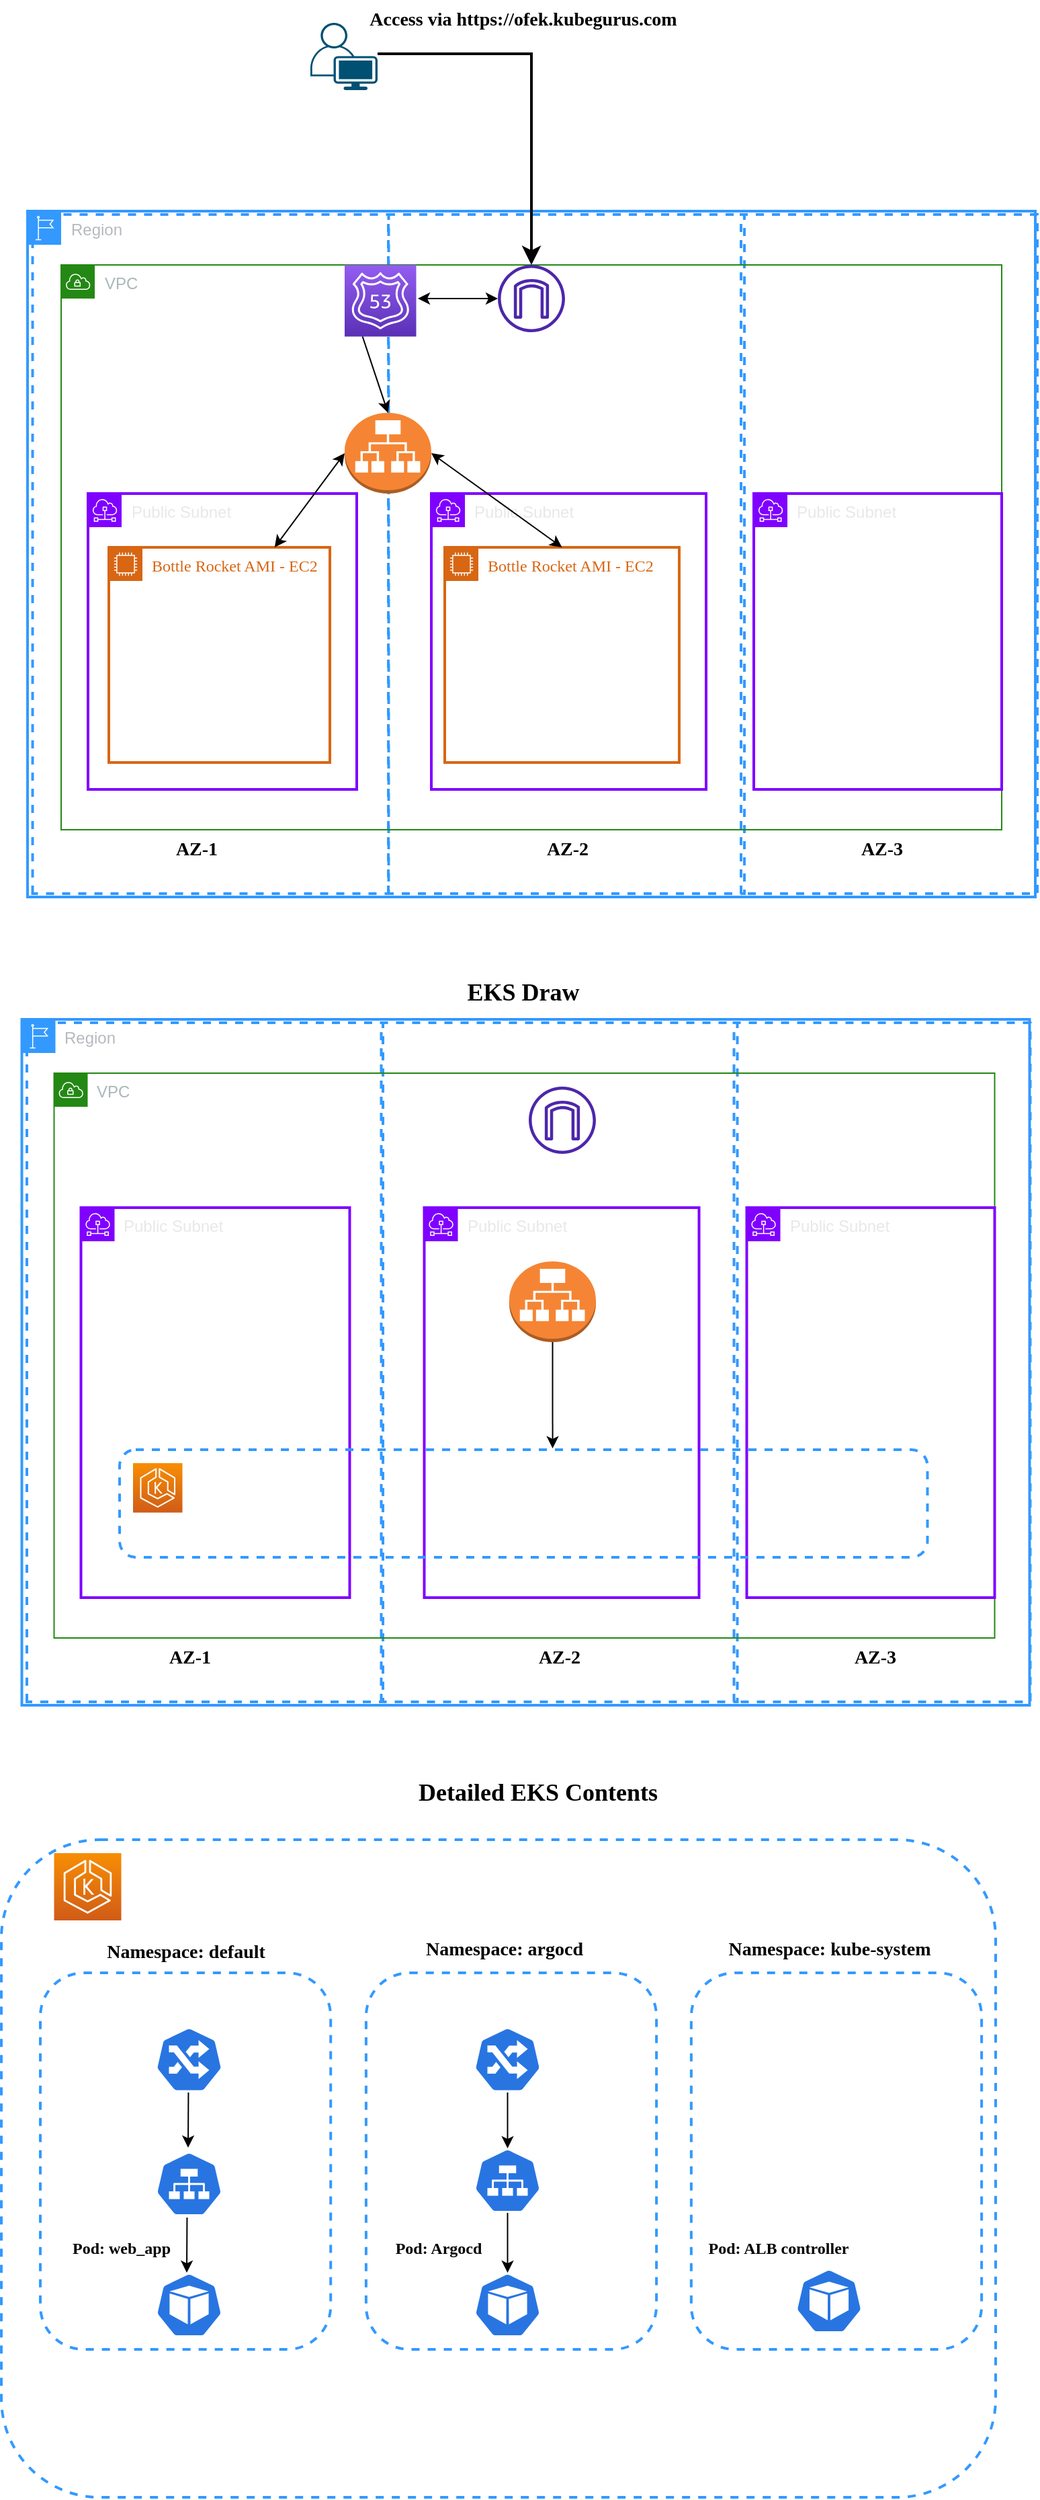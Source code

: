 <mxfile>
    <diagram id="JaGy7mWuvoJbOr9fBR5Q" name="Page-1">
        <mxGraphModel dx="1196" dy="1721" grid="1" gridSize="10" guides="1" tooltips="1" connect="1" arrows="1" fold="1" page="1" pageScale="1" pageWidth="850" pageHeight="1100" math="0" shadow="0">
            <root>
                <mxCell id="0"/>
                <mxCell id="1" parent="0"/>
                <mxCell id="19" value="Region" style="sketch=0;outlineConnect=0;gradientColor=none;html=1;whiteSpace=wrap;fontSize=12;fontStyle=0;shape=mxgraph.aws4.group;grIcon=mxgraph.aws4.group_region;strokeColor=#3399FF;fillColor=none;verticalAlign=top;align=left;spacingLeft=30;fontColor=#B6BABF;strokeWidth=2;" parent="1" vertex="1">
                    <mxGeometry x="119.5" y="60" width="750" height="510" as="geometry"/>
                </mxCell>
                <mxCell id="24" value="" style="shape=ext;double=0;rounded=0;whiteSpace=wrap;html=1;shadow=0;sketch=0;strokeColor=#3399FF;strokeWidth=2;fillColor=none;rotation=-90;dashed=1;" parent="1" vertex="1">
                    <mxGeometry x="3.25" y="182.5" width="505" height="265" as="geometry"/>
                </mxCell>
                <mxCell id="25" value="" style="shape=ext;double=0;rounded=0;whiteSpace=wrap;html=1;shadow=0;sketch=0;strokeColor=#3399FF;strokeWidth=2;fillColor=none;rotation=-90;dashed=1;" parent="1" vertex="1">
                    <mxGeometry x="268" y="182.5" width="505" height="265" as="geometry"/>
                </mxCell>
                <mxCell id="27" value="" style="shape=ext;double=0;rounded=0;whiteSpace=wrap;html=1;shadow=0;sketch=0;strokeColor=#3399FF;strokeWidth=2;fillColor=none;rotation=-90;dashed=1;" parent="1" vertex="1">
                    <mxGeometry x="508.25" y="204.75" width="505" height="220.5" as="geometry"/>
                </mxCell>
                <mxCell id="28" value="&lt;b&gt;&lt;font face=&quot;Times New Roman&quot; style=&quot;font-size: 14px;&quot;&gt;AZ-1&lt;/font&gt;&lt;/b&gt;" style="text;html=1;align=center;verticalAlign=middle;resizable=0;points=[];autosize=1;strokeColor=none;fillColor=none;" parent="1" vertex="1">
                    <mxGeometry x="220" y="520" width="50" height="30" as="geometry"/>
                </mxCell>
                <mxCell id="29" value="&lt;b&gt;&lt;font face=&quot;Times New Roman&quot; style=&quot;font-size: 14px;&quot;&gt;AZ-2&lt;/font&gt;&lt;/b&gt;" style="text;html=1;align=center;verticalAlign=middle;resizable=0;points=[];autosize=1;strokeColor=none;fillColor=none;" parent="1" vertex="1">
                    <mxGeometry x="495.5" y="520" width="50" height="30" as="geometry"/>
                </mxCell>
                <mxCell id="30" value="&lt;b&gt;&lt;font face=&quot;Times New Roman&quot; style=&quot;font-size: 14px;&quot;&gt;AZ-3&lt;/font&gt;&lt;/b&gt;" style="text;html=1;align=center;verticalAlign=middle;resizable=0;points=[];autosize=1;strokeColor=none;fillColor=none;" parent="1" vertex="1">
                    <mxGeometry x="730" y="520" width="50" height="30" as="geometry"/>
                </mxCell>
                <mxCell id="33" value="VPC" style="points=[[0,0],[0.25,0],[0.5,0],[0.75,0],[1,0],[1,0.25],[1,0.5],[1,0.75],[1,1],[0.75,1],[0.5,1],[0.25,1],[0,1],[0,0.75],[0,0.5],[0,0.25]];outlineConnect=0;gradientColor=none;html=1;whiteSpace=wrap;fontSize=12;fontStyle=0;container=1;pointerEvents=0;collapsible=0;recursiveResize=0;shape=mxgraph.aws4.group;grIcon=mxgraph.aws4.group_vpc;strokeColor=#248814;fillColor=none;verticalAlign=top;align=left;spacingLeft=30;fontColor=#AAB7B8;dashed=0;" parent="1" vertex="1">
                    <mxGeometry x="144.5" y="100" width="700" height="420" as="geometry"/>
                </mxCell>
                <mxCell id="34" value="Public Subnet" style="sketch=0;outlineConnect=0;gradientColor=none;html=1;whiteSpace=wrap;fontSize=12;fontStyle=0;shape=mxgraph.aws4.group;grIcon=mxgraph.aws4.group_subnet;strokeColor=#7F00FF;fillColor=none;verticalAlign=top;align=left;spacingLeft=30;fontColor=#E8E8E8;dashed=0;strokeWidth=2;" parent="33" vertex="1">
                    <mxGeometry x="20" y="170" width="200" height="220" as="geometry"/>
                </mxCell>
                <mxCell id="35" value="Public Subnet" style="sketch=0;outlineConnect=0;gradientColor=none;html=1;whiteSpace=wrap;fontSize=12;fontStyle=0;shape=mxgraph.aws4.group;grIcon=mxgraph.aws4.group_subnet;strokeColor=#7F00FF;fillColor=none;verticalAlign=top;align=left;spacingLeft=30;fontColor=#E8E8E8;dashed=0;strokeWidth=2;" parent="33" vertex="1">
                    <mxGeometry x="275.5" y="170" width="204.5" height="220" as="geometry"/>
                </mxCell>
                <mxCell id="37" value="Public Subnet" style="sketch=0;outlineConnect=0;gradientColor=none;html=1;whiteSpace=wrap;fontSize=12;fontStyle=0;shape=mxgraph.aws4.group;grIcon=mxgraph.aws4.group_subnet;strokeColor=#7F00FF;fillColor=none;verticalAlign=top;align=left;spacingLeft=30;fontColor=#E8E8E8;dashed=0;strokeWidth=2;" parent="33" vertex="1">
                    <mxGeometry x="515.5" y="170" width="184.5" height="220" as="geometry"/>
                </mxCell>
                <mxCell id="38" value="Bottle Rocket AMI - EC2" style="points=[[0,0],[0.25,0],[0.5,0],[0.75,0],[1,0],[1,0.25],[1,0.5],[1,0.75],[1,1],[0.75,1],[0.5,1],[0.25,1],[0,1],[0,0.75],[0,0.5],[0,0.25]];outlineConnect=0;gradientColor=none;html=1;whiteSpace=wrap;fontSize=12;fontStyle=0;container=1;pointerEvents=0;collapsible=0;recursiveResize=0;shape=mxgraph.aws4.group;grIcon=mxgraph.aws4.group_ec2_instance_contents;strokeColor=#D86613;fillColor=none;verticalAlign=top;align=left;spacingLeft=30;fontColor=#D86613;dashed=0;shadow=0;sketch=0;strokeWidth=2;fontFamily=Times New Roman;" parent="33" vertex="1">
                    <mxGeometry x="35.5" y="210" width="164.5" height="160" as="geometry"/>
                </mxCell>
                <mxCell id="39" value="Bottle Rocket AMI - EC2" style="points=[[0,0],[0.25,0],[0.5,0],[0.75,0],[1,0],[1,0.25],[1,0.5],[1,0.75],[1,1],[0.75,1],[0.5,1],[0.25,1],[0,1],[0,0.75],[0,0.5],[0,0.25]];outlineConnect=0;gradientColor=none;html=1;whiteSpace=wrap;fontSize=12;fontStyle=0;container=1;pointerEvents=0;collapsible=0;recursiveResize=0;shape=mxgraph.aws4.group;grIcon=mxgraph.aws4.group_ec2_instance_contents;strokeColor=#D86613;fillColor=none;verticalAlign=top;align=left;spacingLeft=30;fontColor=#D86613;dashed=0;shadow=0;sketch=0;strokeWidth=2;fontFamily=Times New Roman;" parent="33" vertex="1">
                    <mxGeometry x="285.5" y="210" width="174.5" height="160" as="geometry"/>
                </mxCell>
                <mxCell id="49" style="edgeStyle=none;html=1;exitX=1;exitY=0.5;exitDx=0;exitDy=0;exitPerimeter=0;entryX=0.5;entryY=0;entryDx=0;entryDy=0;strokeWidth=1;fontFamily=Times New Roman;fontSize=14;startArrow=classic;startFill=1;" parent="33" source="13" target="39" edge="1">
                    <mxGeometry relative="1" as="geometry"/>
                </mxCell>
                <mxCell id="50" style="edgeStyle=none;html=1;exitX=0;exitY=0.5;exitDx=0;exitDy=0;exitPerimeter=0;entryX=0.75;entryY=0;entryDx=0;entryDy=0;strokeWidth=1;fontFamily=Times New Roman;fontSize=14;startArrow=classic;startFill=1;" parent="33" source="13" target="38" edge="1">
                    <mxGeometry relative="1" as="geometry"/>
                </mxCell>
                <mxCell id="13" value="" style="outlineConnect=0;dashed=0;verticalLabelPosition=bottom;verticalAlign=top;align=center;html=1;shape=mxgraph.aws3.application_load_balancer;fillColor=#F58534;gradientColor=none;" parent="33" vertex="1">
                    <mxGeometry x="211" y="110" width="64.5" height="60" as="geometry"/>
                </mxCell>
                <mxCell id="43" value="" style="sketch=0;points=[[0,0,0],[0.25,0,0],[0.5,0,0],[0.75,0,0],[1,0,0],[0,1,0],[0.25,1,0],[0.5,1,0],[0.75,1,0],[1,1,0],[0,0.25,0],[0,0.5,0],[0,0.75,0],[1,0.25,0],[1,0.5,0],[1,0.75,0]];outlineConnect=0;fontColor=#232F3E;gradientColor=#945DF2;gradientDirection=north;fillColor=#5A30B5;strokeColor=#ffffff;dashed=0;verticalLabelPosition=bottom;verticalAlign=top;align=center;html=1;fontSize=12;fontStyle=0;aspect=fixed;shape=mxgraph.aws4.resourceIcon;resIcon=mxgraph.aws4.route_53;" parent="33" vertex="1">
                    <mxGeometry x="211" width="53.25" height="53.25" as="geometry"/>
                </mxCell>
                <mxCell id="45" value="" style="sketch=0;outlineConnect=0;fontColor=#232F3E;gradientColor=none;fillColor=#4D27AA;strokeColor=none;dashed=0;verticalLabelPosition=bottom;verticalAlign=top;align=center;html=1;fontSize=12;fontStyle=0;aspect=fixed;pointerEvents=1;shape=mxgraph.aws4.internet_gateway;shadow=0;strokeWidth=2;fontFamily=Times New Roman;" parent="33" vertex="1">
                    <mxGeometry x="325" width="50" height="50" as="geometry"/>
                </mxCell>
                <mxCell id="47" value="" style="endArrow=classic;startArrow=classic;html=1;strokeWidth=1;fontFamily=Times New Roman;fontSize=14;" parent="33" target="45" edge="1">
                    <mxGeometry width="50" height="50" relative="1" as="geometry">
                        <mxPoint x="265.5" y="25" as="sourcePoint"/>
                        <mxPoint x="355.5" y="50" as="targetPoint"/>
                    </mxGeometry>
                </mxCell>
                <mxCell id="48" style="edgeStyle=none;html=1;exitX=0.25;exitY=1;exitDx=0;exitDy=0;exitPerimeter=0;entryX=0.5;entryY=0;entryDx=0;entryDy=0;strokeWidth=1;fontFamily=Times New Roman;fontSize=14;entryPerimeter=0;" parent="33" source="43" target="13" edge="1">
                    <mxGeometry relative="1" as="geometry"/>
                </mxCell>
                <mxCell id="40" value="" style="points=[[0.35,0,0],[0.98,0.51,0],[1,0.71,0],[0.67,1,0],[0,0.795,0],[0,0.65,0]];verticalLabelPosition=bottom;sketch=0;html=1;verticalAlign=top;aspect=fixed;align=center;pointerEvents=1;shape=mxgraph.cisco19.user;fillColor=#005073;strokeColor=none;shadow=0;dashed=1;strokeWidth=2;fontFamily=Times New Roman;fontSize=14;" parent="1" vertex="1">
                    <mxGeometry x="330" y="-80" width="50" height="50" as="geometry"/>
                </mxCell>
                <mxCell id="41" value="" style="edgeStyle=segmentEdgeStyle;endArrow=classic;html=1;curved=0;rounded=0;endSize=8;startSize=8;fontFamily=Times New Roman;fontSize=14;entryX=0.5;entryY=0;entryDx=0;entryDy=0;strokeWidth=2;" parent="1" target="33" edge="1">
                    <mxGeometry width="50" height="50" relative="1" as="geometry">
                        <mxPoint x="380" y="-57" as="sourcePoint"/>
                        <mxPoint x="430" y="-107" as="targetPoint"/>
                    </mxGeometry>
                </mxCell>
                <mxCell id="42" value="&lt;b&gt;Access via https://ofek.kubegurus.com&lt;/b&gt;" style="text;html=1;align=center;verticalAlign=middle;resizable=0;points=[];autosize=1;strokeColor=none;fillColor=none;fontSize=14;fontFamily=Times New Roman;shadow=0;dashed=1;sketch=0;strokeWidth=2;" parent="1" vertex="1">
                    <mxGeometry x="363" y="-97" width="250" height="30" as="geometry"/>
                </mxCell>
                <mxCell id="105" value="Region" style="sketch=0;outlineConnect=0;gradientColor=none;html=1;whiteSpace=wrap;fontSize=12;fontStyle=0;shape=mxgraph.aws4.group;grIcon=mxgraph.aws4.group_region;strokeColor=#3399FF;fillColor=none;verticalAlign=top;align=left;spacingLeft=30;fontColor=#B6BABF;strokeWidth=2;" parent="1" vertex="1">
                    <mxGeometry x="115.25" y="661" width="750" height="510" as="geometry"/>
                </mxCell>
                <mxCell id="106" value="" style="shape=ext;double=0;rounded=0;whiteSpace=wrap;html=1;shadow=0;sketch=0;strokeColor=#3399FF;strokeWidth=2;fillColor=none;rotation=-90;dashed=1;" parent="1" vertex="1">
                    <mxGeometry x="-1" y="783.5" width="505" height="265" as="geometry"/>
                </mxCell>
                <mxCell id="107" value="" style="shape=ext;double=0;rounded=0;whiteSpace=wrap;html=1;shadow=0;sketch=0;strokeColor=#3399FF;strokeWidth=2;fillColor=none;rotation=-90;dashed=1;" parent="1" vertex="1">
                    <mxGeometry x="262.75" y="783.5" width="505" height="265" as="geometry"/>
                </mxCell>
                <mxCell id="108" value="" style="shape=ext;double=0;rounded=0;whiteSpace=wrap;html=1;shadow=0;sketch=0;strokeColor=#3399FF;strokeWidth=2;fillColor=none;rotation=-90;dashed=1;" parent="1" vertex="1">
                    <mxGeometry x="503" y="805.75" width="505" height="220.5" as="geometry"/>
                </mxCell>
                <mxCell id="109" value="&lt;b&gt;&lt;font face=&quot;Times New Roman&quot; style=&quot;font-size: 14px;&quot;&gt;AZ-1&lt;/font&gt;&lt;/b&gt;" style="text;html=1;align=center;verticalAlign=middle;resizable=0;points=[];autosize=1;strokeColor=none;fillColor=none;" parent="1" vertex="1">
                    <mxGeometry x="214.75" y="1121" width="50" height="30" as="geometry"/>
                </mxCell>
                <mxCell id="110" value="&lt;b&gt;&lt;font face=&quot;Times New Roman&quot; style=&quot;font-size: 14px;&quot;&gt;AZ-2&lt;/font&gt;&lt;/b&gt;" style="text;html=1;align=center;verticalAlign=middle;resizable=0;points=[];autosize=1;strokeColor=none;fillColor=none;" parent="1" vertex="1">
                    <mxGeometry x="490.25" y="1121" width="50" height="30" as="geometry"/>
                </mxCell>
                <mxCell id="111" value="&lt;b&gt;&lt;font face=&quot;Times New Roman&quot; style=&quot;font-size: 14px;&quot;&gt;AZ-3&lt;/font&gt;&lt;/b&gt;" style="text;html=1;align=center;verticalAlign=middle;resizable=0;points=[];autosize=1;strokeColor=none;fillColor=none;" parent="1" vertex="1">
                    <mxGeometry x="724.75" y="1121" width="50" height="30" as="geometry"/>
                </mxCell>
                <mxCell id="112" value="VPC" style="points=[[0,0],[0.25,0],[0.5,0],[0.75,0],[1,0],[1,0.25],[1,0.5],[1,0.75],[1,1],[0.75,1],[0.5,1],[0.25,1],[0,1],[0,0.75],[0,0.5],[0,0.25]];outlineConnect=0;gradientColor=none;html=1;whiteSpace=wrap;fontSize=12;fontStyle=0;container=1;pointerEvents=0;collapsible=0;recursiveResize=0;shape=mxgraph.aws4.group;grIcon=mxgraph.aws4.group_vpc;strokeColor=#248814;fillColor=none;verticalAlign=top;align=left;spacingLeft=30;fontColor=#AAB7B8;dashed=0;" parent="1" vertex="1">
                    <mxGeometry x="139.25" y="701" width="700" height="420" as="geometry"/>
                </mxCell>
                <mxCell id="113" value="Public Subnet" style="sketch=0;outlineConnect=0;gradientColor=none;html=1;whiteSpace=wrap;fontSize=12;fontStyle=0;shape=mxgraph.aws4.group;grIcon=mxgraph.aws4.group_subnet;strokeColor=#7F00FF;fillColor=none;verticalAlign=top;align=left;spacingLeft=30;fontColor=#E8E8E8;dashed=0;strokeWidth=2;" parent="112" vertex="1">
                    <mxGeometry x="20" y="100" width="200" height="290" as="geometry"/>
                </mxCell>
                <mxCell id="114" value="Public Subnet" style="sketch=0;outlineConnect=0;gradientColor=none;html=1;whiteSpace=wrap;fontSize=12;fontStyle=0;shape=mxgraph.aws4.group;grIcon=mxgraph.aws4.group_subnet;strokeColor=#7F00FF;fillColor=none;verticalAlign=top;align=left;spacingLeft=30;fontColor=#E8E8E8;dashed=0;strokeWidth=2;" parent="112" vertex="1">
                    <mxGeometry x="275.5" y="100" width="204.5" height="290" as="geometry"/>
                </mxCell>
                <mxCell id="115" value="Public Subnet" style="sketch=0;outlineConnect=0;gradientColor=none;html=1;whiteSpace=wrap;fontSize=12;fontStyle=0;shape=mxgraph.aws4.group;grIcon=mxgraph.aws4.group_subnet;strokeColor=#7F00FF;fillColor=none;verticalAlign=top;align=left;spacingLeft=30;fontColor=#E8E8E8;dashed=0;strokeWidth=2;" parent="112" vertex="1">
                    <mxGeometry x="515.5" y="100" width="184.5" height="290" as="geometry"/>
                </mxCell>
                <mxCell id="130" value="" style="sketch=0;outlineConnect=0;fontColor=#232F3E;gradientColor=none;fillColor=#4D27AA;strokeColor=none;dashed=0;verticalLabelPosition=bottom;verticalAlign=top;align=center;html=1;fontSize=12;fontStyle=0;aspect=fixed;pointerEvents=1;shape=mxgraph.aws4.internet_gateway;shadow=0;strokeWidth=2;fontFamily=Times New Roman;" parent="112" vertex="1">
                    <mxGeometry x="353.25" y="10" width="50" height="50" as="geometry"/>
                </mxCell>
                <mxCell id="184" style="edgeStyle=none;html=1;exitX=0.5;exitY=1;exitDx=0;exitDy=0;exitPerimeter=0;entryX=0.536;entryY=-0.013;entryDx=0;entryDy=0;entryPerimeter=0;fontFamily=Times New Roman;fontSize=14;fontColor=#FFFFFF;" edge="1" parent="112" source="131" target="132">
                    <mxGeometry relative="1" as="geometry"/>
                </mxCell>
                <mxCell id="131" value="" style="outlineConnect=0;dashed=0;verticalLabelPosition=bottom;verticalAlign=top;align=center;html=1;shape=mxgraph.aws3.application_load_balancer;fillColor=#F58534;gradientColor=none;" parent="112" vertex="1">
                    <mxGeometry x="338.75" y="140" width="64.5" height="60" as="geometry"/>
                </mxCell>
                <mxCell id="132" value="" style="rounded=1;whiteSpace=wrap;html=1;shadow=0;dashed=1;sketch=0;strokeColor=#3399FF;strokeWidth=2;fontFamily=Times New Roman;fontSize=8;fillColor=none;" parent="112" vertex="1">
                    <mxGeometry x="48.75" y="280" width="601.25" height="80" as="geometry"/>
                </mxCell>
                <mxCell id="133" value="" style="sketch=0;points=[[0,0,0],[0.25,0,0],[0.5,0,0],[0.75,0,0],[1,0,0],[0,1,0],[0.25,1,0],[0.5,1,0],[0.75,1,0],[1,1,0],[0,0.25,0],[0,0.5,0],[0,0.75,0],[1,0.25,0],[1,0.5,0],[1,0.75,0]];outlineConnect=0;fontColor=#232F3E;gradientColor=#F78E04;gradientDirection=north;fillColor=#D05C17;strokeColor=#ffffff;dashed=0;verticalLabelPosition=bottom;verticalAlign=top;align=center;html=1;fontSize=12;fontStyle=0;aspect=fixed;shape=mxgraph.aws4.resourceIcon;resIcon=mxgraph.aws4.eks;shadow=0;strokeWidth=2;fontFamily=Times New Roman;" parent="112" vertex="1">
                    <mxGeometry x="58.75" y="290" width="36.75" height="36.75" as="geometry"/>
                </mxCell>
                <mxCell id="155" value="&lt;font style=&quot;font-size: 18px;&quot;&gt;&lt;b&gt;EKS Draw&lt;/b&gt;&lt;/font&gt;" style="text;html=1;align=center;verticalAlign=middle;resizable=0;points=[];autosize=1;strokeColor=none;fillColor=none;fontSize=14;fontFamily=Times New Roman;shadow=1;" parent="1" vertex="1">
                    <mxGeometry x="433" y="621" width="110" height="40" as="geometry"/>
                </mxCell>
                <mxCell id="157" value="Detailed EKS Contents" style="text;html=1;align=center;verticalAlign=middle;resizable=0;points=[];autosize=1;strokeColor=none;fillColor=none;fontSize=18;fontFamily=Times New Roman;shadow=1;dashed=1;sketch=0;strokeWidth=2;fontStyle=1" parent="1" vertex="1">
                    <mxGeometry x="399" y="1216" width="200" height="40" as="geometry"/>
                </mxCell>
                <mxCell id="158" value="" style="rounded=1;whiteSpace=wrap;html=1;shadow=0;dashed=1;sketch=0;strokeColor=#3399FF;strokeWidth=2;fontFamily=Times New Roman;fontSize=8;fillColor=none;" vertex="1" parent="1">
                    <mxGeometry x="100" y="1271" width="740" height="489" as="geometry"/>
                </mxCell>
                <mxCell id="160" value="" style="sketch=0;points=[[0,0,0],[0.25,0,0],[0.5,0,0],[0.75,0,0],[1,0,0],[0,1,0],[0.25,1,0],[0.5,1,0],[0.75,1,0],[1,1,0],[0,0.25,0],[0,0.5,0],[0,0.75,0],[1,0.25,0],[1,0.5,0],[1,0.75,0]];outlineConnect=0;fontColor=#232F3E;gradientColor=#F78E04;gradientDirection=north;fillColor=#D05C17;strokeColor=#ffffff;dashed=0;verticalLabelPosition=bottom;verticalAlign=top;align=center;html=1;fontSize=12;fontStyle=0;aspect=fixed;shape=mxgraph.aws4.resourceIcon;resIcon=mxgraph.aws4.eks;shadow=0;strokeWidth=2;fontFamily=Times New Roman;" vertex="1" parent="1">
                    <mxGeometry x="139.25" y="1281" width="50" height="50" as="geometry"/>
                </mxCell>
                <mxCell id="161" value="" style="rounded=1;whiteSpace=wrap;html=1;shadow=0;dashed=1;sketch=0;strokeColor=#3399FF;strokeWidth=2;fontFamily=Times New Roman;fontSize=8;fillColor=none;" vertex="1" parent="1">
                    <mxGeometry x="129" y="1370" width="216.12" height="280" as="geometry"/>
                </mxCell>
                <mxCell id="162" value="&lt;b&gt;Namespace: default&lt;/b&gt;" style="text;html=1;align=center;verticalAlign=middle;resizable=0;points=[];autosize=1;strokeColor=none;fillColor=none;fontSize=14;fontFamily=Times New Roman;" vertex="1" parent="1">
                    <mxGeometry x="167.06" y="1340" width="140" height="30" as="geometry"/>
                </mxCell>
                <mxCell id="163" value="" style="rounded=1;whiteSpace=wrap;html=1;shadow=0;dashed=1;sketch=0;strokeColor=#3399FF;strokeWidth=2;fontFamily=Times New Roman;fontSize=8;fillColor=none;" vertex="1" parent="1">
                    <mxGeometry x="371.44" y="1370" width="216.12" height="280" as="geometry"/>
                </mxCell>
                <mxCell id="164" value="&lt;b&gt;Namespace: argocd&lt;/b&gt;" style="text;html=1;align=center;verticalAlign=middle;resizable=0;points=[];autosize=1;strokeColor=none;fillColor=none;fontSize=14;fontFamily=Times New Roman;" vertex="1" parent="1">
                    <mxGeometry x="404" y="1338" width="140" height="30" as="geometry"/>
                </mxCell>
                <mxCell id="165" value="" style="rounded=1;whiteSpace=wrap;html=1;shadow=0;dashed=1;sketch=0;strokeColor=#3399FF;strokeWidth=2;fontFamily=Times New Roman;fontSize=8;fillColor=none;" vertex="1" parent="1">
                    <mxGeometry x="613.44" y="1370" width="216.12" height="280" as="geometry"/>
                </mxCell>
                <mxCell id="166" value="&lt;b&gt;Namespace: kube-system&lt;/b&gt;" style="text;html=1;align=center;verticalAlign=middle;resizable=0;points=[];autosize=1;strokeColor=none;fillColor=none;fontSize=14;fontFamily=Times New Roman;" vertex="1" parent="1">
                    <mxGeometry x="631" y="1338" width="170" height="30" as="geometry"/>
                </mxCell>
                <mxCell id="167" value="" style="sketch=0;html=1;dashed=0;whitespace=wrap;fillColor=#2875E2;strokeColor=#ffffff;points=[[0.005,0.63,0],[0.1,0.2,0],[0.9,0.2,0],[0.5,0,0],[0.995,0.63,0],[0.72,0.99,0],[0.5,1,0],[0.28,0.99,0]];verticalLabelPosition=bottom;align=center;verticalAlign=top;shape=mxgraph.kubernetes.icon;prIcon=pod;shadow=0;strokeWidth=2;fontFamily=Times New Roman;fontSize=14;" vertex="1" parent="1">
                    <mxGeometry x="214.75" y="1593" width="50" height="48" as="geometry"/>
                </mxCell>
                <mxCell id="168" value="" style="sketch=0;html=1;dashed=0;whitespace=wrap;fillColor=#2875E2;strokeColor=#ffffff;points=[[0.005,0.63,0],[0.1,0.2,0],[0.9,0.2,0],[0.5,0,0],[0.995,0.63,0],[0.72,0.99,0],[0.5,1,0],[0.28,0.99,0]];verticalLabelPosition=bottom;align=center;verticalAlign=top;shape=mxgraph.kubernetes.icon;prIcon=ing;shadow=0;strokeWidth=2;fontFamily=Times New Roman;fontSize=14;" vertex="1" parent="1">
                    <mxGeometry x="214.75" y="1410" width="50" height="49" as="geometry"/>
                </mxCell>
                <mxCell id="169" value="" style="sketch=0;html=1;dashed=0;whitespace=wrap;fillColor=#2875E2;strokeColor=#ffffff;points=[[0.005,0.63,0],[0.1,0.2,0],[0.9,0.2,0],[0.5,0,0],[0.995,0.63,0],[0.72,0.99,0],[0.5,1,0],[0.28,0.99,0]];verticalLabelPosition=bottom;align=center;verticalAlign=top;shape=mxgraph.kubernetes.icon;prIcon=svc;shadow=0;strokeWidth=2;fontFamily=Times New Roman;fontSize=14;" vertex="1" parent="1">
                    <mxGeometry x="214.75" y="1503" width="50" height="48" as="geometry"/>
                </mxCell>
                <mxCell id="170" value="" style="sketch=0;html=1;dashed=0;whitespace=wrap;fillColor=#2875E2;strokeColor=#ffffff;points=[[0.005,0.63,0],[0.1,0.2,0],[0.9,0.2,0],[0.5,0,0],[0.995,0.63,0],[0.72,0.99,0],[0.5,1,0],[0.28,0.99,0]];verticalLabelPosition=bottom;align=center;verticalAlign=top;shape=mxgraph.kubernetes.icon;prIcon=pod;shadow=0;strokeWidth=2;fontFamily=Times New Roman;fontSize=14;" vertex="1" parent="1">
                    <mxGeometry x="451.75" y="1593" width="50" height="48" as="geometry"/>
                </mxCell>
                <mxCell id="177" style="edgeStyle=none;html=1;exitX=0.5;exitY=1;exitDx=0;exitDy=0;exitPerimeter=0;entryX=0.5;entryY=0;entryDx=0;entryDy=0;entryPerimeter=0;" edge="1" parent="1" source="171" target="172">
                    <mxGeometry relative="1" as="geometry"/>
                </mxCell>
                <mxCell id="171" value="" style="sketch=0;html=1;dashed=0;whitespace=wrap;fillColor=#2875E2;strokeColor=#ffffff;points=[[0.005,0.63,0],[0.1,0.2,0],[0.9,0.2,0],[0.5,0,0],[0.995,0.63,0],[0.72,0.99,0],[0.5,1,0],[0.28,0.99,0]];verticalLabelPosition=bottom;align=center;verticalAlign=top;shape=mxgraph.kubernetes.icon;prIcon=ing;shadow=0;strokeWidth=2;fontFamily=Times New Roman;fontSize=14;" vertex="1" parent="1">
                    <mxGeometry x="451.75" y="1410" width="50" height="49" as="geometry"/>
                </mxCell>
                <mxCell id="178" style="edgeStyle=none;html=1;exitX=0.5;exitY=1;exitDx=0;exitDy=0;exitPerimeter=0;entryX=0.5;entryY=0;entryDx=0;entryDy=0;entryPerimeter=0;" edge="1" parent="1" source="172" target="170">
                    <mxGeometry relative="1" as="geometry"/>
                </mxCell>
                <mxCell id="172" value="" style="sketch=0;html=1;dashed=0;whitespace=wrap;fillColor=#2875E2;strokeColor=#ffffff;points=[[0.005,0.63,0],[0.1,0.2,0],[0.9,0.2,0],[0.5,0,0],[0.995,0.63,0],[0.72,0.99,0],[0.5,1,0],[0.28,0.99,0]];verticalLabelPosition=bottom;align=center;verticalAlign=top;shape=mxgraph.kubernetes.icon;prIcon=svc;shadow=0;strokeWidth=2;fontFamily=Times New Roman;fontSize=14;" vertex="1" parent="1">
                    <mxGeometry x="451.75" y="1500.5" width="50" height="48" as="geometry"/>
                </mxCell>
                <mxCell id="173" value="" style="sketch=0;html=1;dashed=0;whitespace=wrap;fillColor=#2875E2;strokeColor=#ffffff;points=[[0.005,0.63,0],[0.1,0.2,0],[0.9,0.2,0],[0.5,0,0],[0.995,0.63,0],[0.72,0.99,0],[0.5,1,0],[0.28,0.99,0]];verticalLabelPosition=bottom;align=center;verticalAlign=top;shape=mxgraph.kubernetes.icon;prIcon=pod;shadow=0;strokeWidth=2;fontFamily=Times New Roman;fontSize=14;" vertex="1" parent="1">
                    <mxGeometry x="691" y="1590" width="50" height="48" as="geometry"/>
                </mxCell>
                <mxCell id="174" style="edgeStyle=none;html=1;exitX=0.5;exitY=1;exitDx=0;exitDy=0;exitPerimeter=0;strokeWidth=1;fontFamily=Times New Roman;fontSize=14;startArrow=none;startFill=0;" edge="1" parent="1">
                    <mxGeometry relative="1" as="geometry">
                        <mxPoint x="239.22" y="1459.0" as="sourcePoint"/>
                        <mxPoint x="239" y="1500" as="targetPoint"/>
                    </mxGeometry>
                </mxCell>
                <mxCell id="176" style="edgeStyle=none;html=1;exitX=0.5;exitY=1;exitDx=0;exitDy=0;exitPerimeter=0;strokeWidth=1;fontFamily=Times New Roman;fontSize=14;startArrow=none;startFill=0;" edge="1" parent="1">
                    <mxGeometry relative="1" as="geometry">
                        <mxPoint x="238.22" y="1552.0" as="sourcePoint"/>
                        <mxPoint x="238" y="1593" as="targetPoint"/>
                    </mxGeometry>
                </mxCell>
                <mxCell id="179" value="&lt;b&gt;&lt;font style=&quot;font-size: 12px;&quot;&gt;Pod: web_app&lt;/font&gt;&lt;br&gt;&lt;/b&gt;" style="text;html=1;align=center;verticalAlign=middle;resizable=0;points=[];autosize=1;strokeColor=none;fillColor=none;fontSize=14;fontFamily=Times New Roman;" vertex="1" parent="1">
                    <mxGeometry x="139.25" y="1560" width="100" height="30" as="geometry"/>
                </mxCell>
                <mxCell id="180" value="&lt;b&gt;&lt;font style=&quot;font-size: 12px;&quot;&gt;Pod: Argocd&lt;/font&gt;&lt;br&gt;&lt;/b&gt;" style="text;html=1;align=center;verticalAlign=middle;resizable=0;points=[];autosize=1;strokeColor=none;fillColor=none;fontSize=14;fontFamily=Times New Roman;" vertex="1" parent="1">
                    <mxGeometry x="380" y="1560" width="90" height="30" as="geometry"/>
                </mxCell>
                <mxCell id="181" value="&lt;b&gt;&lt;font style=&quot;font-size: 12px;&quot;&gt;Pod: ALB controller&lt;/font&gt;&lt;br&gt;&lt;/b&gt;" style="text;html=1;align=center;verticalAlign=middle;resizable=0;points=[];autosize=1;strokeColor=none;fillColor=none;fontSize=14;fontFamily=Times New Roman;" vertex="1" parent="1">
                    <mxGeometry x="613" y="1560" width="130" height="30" as="geometry"/>
                </mxCell>
                <mxCell id="182" value="&lt;span style=&quot;font-weight: 600; text-align: start;&quot;&gt;&lt;font style=&quot;&quot; color=&quot;#ffffff&quot;&gt;argo.ofek.kubegurus.com&lt;/font&gt;&lt;/span&gt;" style="text;html=1;align=center;verticalAlign=middle;resizable=0;points=[];autosize=1;strokeColor=none;fillColor=none;fontSize=14;fontFamily=Times New Roman;" vertex="1" parent="1">
                    <mxGeometry x="393.25" y="1380" width="180" height="30" as="geometry"/>
                </mxCell>
                <mxCell id="183" value="&lt;div style=&quot;line-height: 21px;&quot;&gt;&lt;font style=&quot;font-size: 14px;&quot; color=&quot;#ffffff&quot;&gt;weather.ofek.kubegurus.com&lt;/font&gt;&lt;/div&gt;" style="text;html=1;align=center;verticalAlign=middle;resizable=0;points=[];autosize=1;strokeColor=none;fillColor=none;fontSize=14;fontFamily=Times New Roman;" vertex="1" parent="1">
                    <mxGeometry x="148.25" y="1380" width="180" height="30" as="geometry"/>
                </mxCell>
            </root>
        </mxGraphModel>
    </diagram>
</mxfile>
